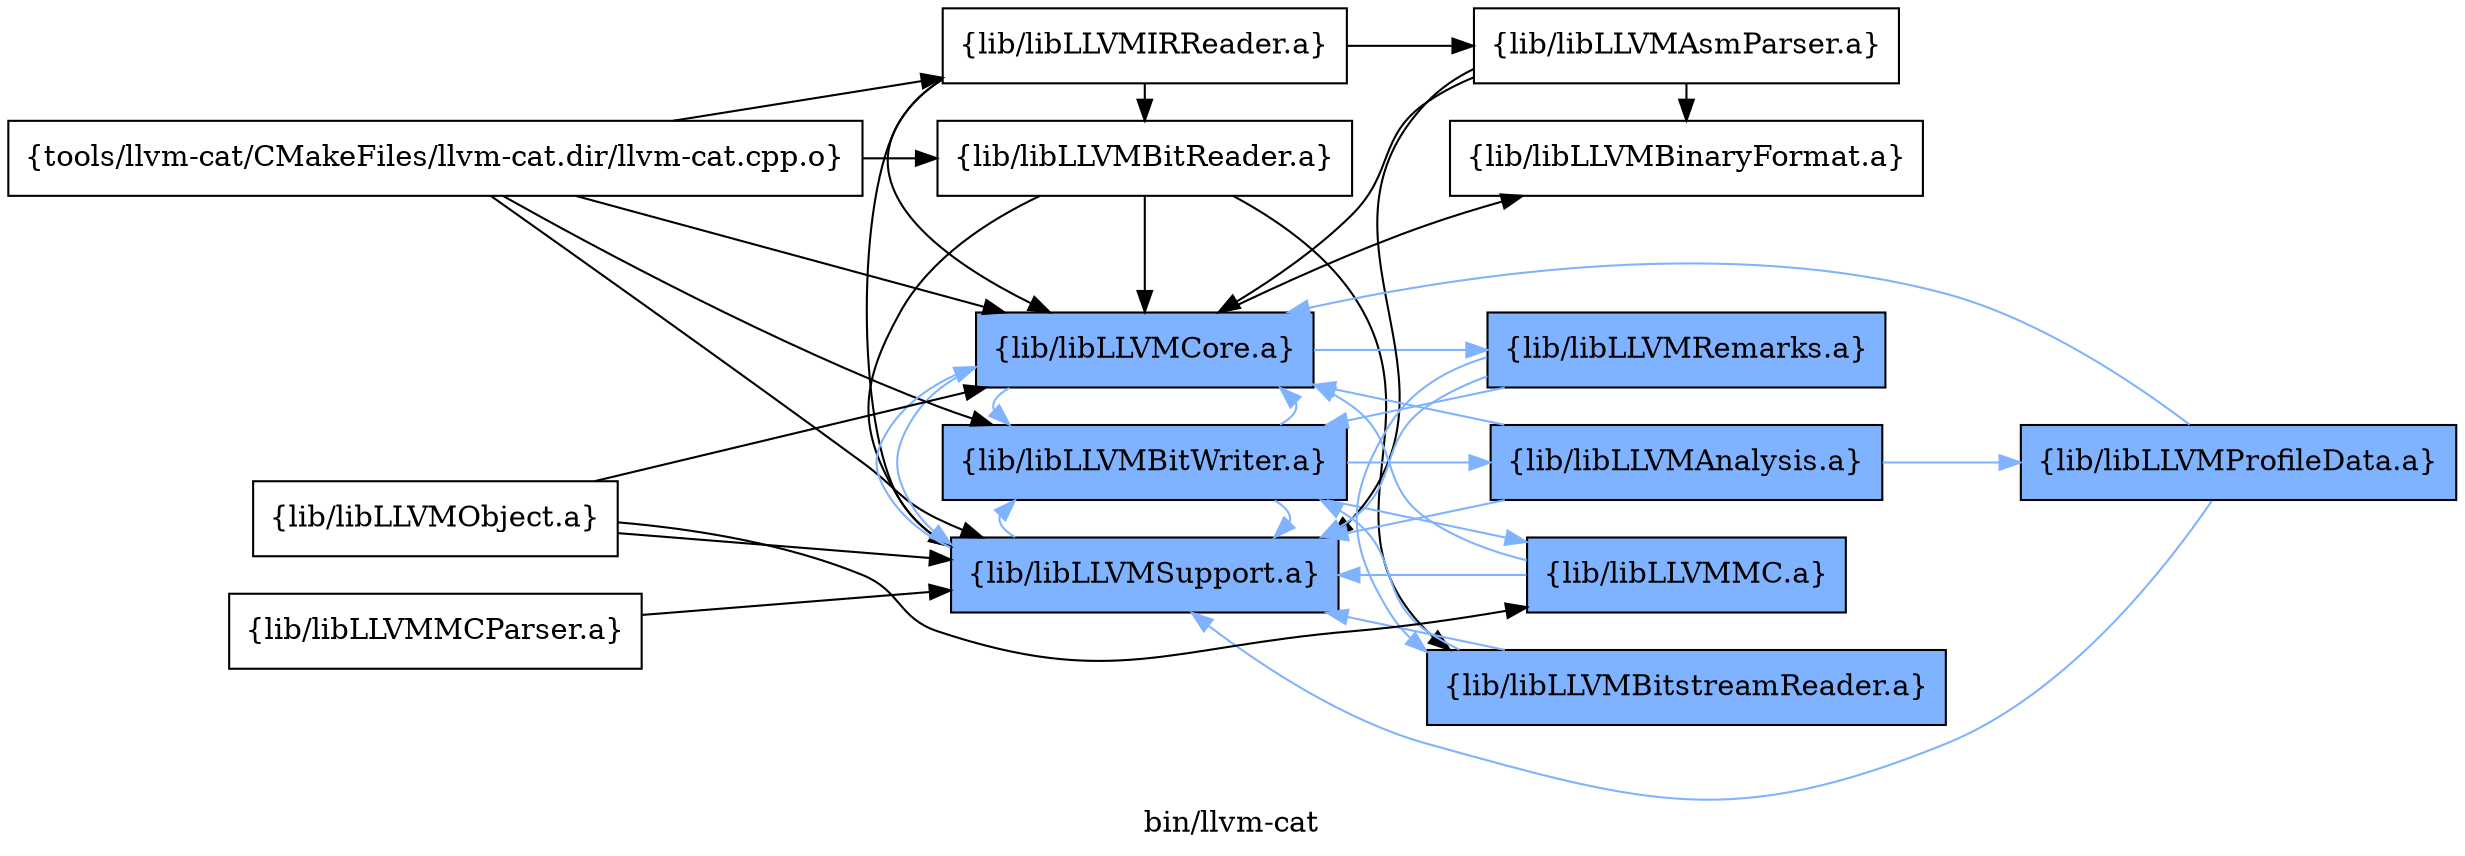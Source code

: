 digraph "bin/llvm-cat" {
	label="bin/llvm-cat";
	rankdir=LR;
	{ rank=same; Node0x55adaf4202c8;  }
	{ rank=same; Node0x55adaf427e88; Node0x55adaf428298; Node0x55adaf4287e8; Node0x55adaf428c98; Node0x55adaf429148;  }
	{ rank=same; Node0x55adaf41f918; Node0x55adaf421948; Node0x55adaf41fe68; Node0x55adaf4223e8; Node0x55adaf423658; Node0x55adaf421718;  }

	Node0x55adaf4202c8 [shape=record,shape=box,group=0,label="{tools/llvm-cat/CMakeFiles/llvm-cat.dir/llvm-cat.cpp.o}"];
	Node0x55adaf4202c8 -> Node0x55adaf427e88;
	Node0x55adaf4202c8 -> Node0x55adaf428298;
	Node0x55adaf4202c8 -> Node0x55adaf4287e8;
	Node0x55adaf4202c8 -> Node0x55adaf428c98;
	Node0x55adaf4202c8 -> Node0x55adaf429148;
	Node0x55adaf427e88 [shape=record,shape=box,group=0,label="{lib/libLLVMIRReader.a}"];
	Node0x55adaf427e88 -> Node0x55adaf428298;
	Node0x55adaf427e88 -> Node0x55adaf428c98;
	Node0x55adaf427e88 -> Node0x55adaf429148;
	Node0x55adaf427e88 -> Node0x55adaf41f918;
	Node0x55adaf428298 [shape=record,shape=box,group=0,label="{lib/libLLVMBitReader.a}"];
	Node0x55adaf428298 -> Node0x55adaf428c98;
	Node0x55adaf428298 -> Node0x55adaf429148;
	Node0x55adaf428298 -> Node0x55adaf421948;
	Node0x55adaf4287e8 [shape=record,shape=box,group=1,style=filled,fillcolor="0.600000 0.5 1",label="{lib/libLLVMBitWriter.a}"];
	Node0x55adaf4287e8 -> Node0x55adaf428c98[color="0.600000 0.5 1"];
	Node0x55adaf4287e8 -> Node0x55adaf429148[color="0.600000 0.5 1"];
	Node0x55adaf4287e8 -> Node0x55adaf41fe68[color="0.600000 0.5 1"];
	Node0x55adaf4287e8 -> Node0x55adaf4223e8[color="0.600000 0.5 1"];
	Node0x55adaf428c98 [shape=record,shape=box,group=1,style=filled,fillcolor="0.600000 0.5 1",label="{lib/libLLVMCore.a}"];
	Node0x55adaf428c98 -> Node0x55adaf429148[color="0.600000 0.5 1"];
	Node0x55adaf428c98 -> Node0x55adaf423658;
	Node0x55adaf428c98 -> Node0x55adaf4287e8[color="0.600000 0.5 1"];
	Node0x55adaf428c98 -> Node0x55adaf421718[color="0.600000 0.5 1"];
	Node0x55adaf429148 [shape=record,shape=box,group=1,style=filled,fillcolor="0.600000 0.5 1",label="{lib/libLLVMSupport.a}"];
	Node0x55adaf429148 -> Node0x55adaf428c98[color="0.600000 0.5 1"];
	Node0x55adaf429148 -> Node0x55adaf4287e8[color="0.600000 0.5 1"];
	Node0x55adaf41f918 [shape=record,shape=box,group=0,label="{lib/libLLVMAsmParser.a}"];
	Node0x55adaf41f918 -> Node0x55adaf428c98;
	Node0x55adaf41f918 -> Node0x55adaf429148;
	Node0x55adaf41f918 -> Node0x55adaf423658;
	Node0x55adaf421948 [shape=record,shape=box,group=1,style=filled,fillcolor="0.600000 0.5 1",label="{lib/libLLVMBitstreamReader.a}"];
	Node0x55adaf421948 -> Node0x55adaf4287e8[color="0.600000 0.5 1"];
	Node0x55adaf421948 -> Node0x55adaf429148[color="0.600000 0.5 1"];
	Node0x55adaf41fe68 [shape=record,shape=box,group=1,style=filled,fillcolor="0.600000 0.5 1",label="{lib/libLLVMAnalysis.a}"];
	Node0x55adaf41fe68 -> Node0x55adaf428c98[color="0.600000 0.5 1"];
	Node0x55adaf41fe68 -> Node0x55adaf429148[color="0.600000 0.5 1"];
	Node0x55adaf41fe68 -> Node0x55adaf420318[color="0.600000 0.5 1"];
	Node0x55adaf4223e8 [shape=record,shape=box,group=1,style=filled,fillcolor="0.600000 0.5 1",label="{lib/libLLVMMC.a}"];
	Node0x55adaf4223e8 -> Node0x55adaf429148[color="0.600000 0.5 1"];
	Node0x55adaf4223e8 -> Node0x55adaf428c98[color="0.600000 0.5 1"];
	Node0x55adaf423658 [shape=record,shape=box,group=0,label="{lib/libLLVMBinaryFormat.a}"];
	Node0x55adaf421718 [shape=record,shape=box,group=1,style=filled,fillcolor="0.600000 0.5 1",label="{lib/libLLVMRemarks.a}"];
	Node0x55adaf421718 -> Node0x55adaf429148[color="0.600000 0.5 1"];
	Node0x55adaf421718 -> Node0x55adaf4287e8[color="0.600000 0.5 1"];
	Node0x55adaf421718 -> Node0x55adaf421948[color="0.600000 0.5 1"];
	Node0x55adaf420318 [shape=record,shape=box,group=1,style=filled,fillcolor="0.600000 0.5 1",label="{lib/libLLVMProfileData.a}"];
	Node0x55adaf420318 -> Node0x55adaf428c98[color="0.600000 0.5 1"];
	Node0x55adaf420318 -> Node0x55adaf429148[color="0.600000 0.5 1"];
	Node0x55adaf4209f8 [shape=record,shape=box,group=0,label="{lib/libLLVMObject.a}"];
	Node0x55adaf4209f8 -> Node0x55adaf428c98;
	Node0x55adaf4209f8 -> Node0x55adaf429148;
	Node0x55adaf4209f8 -> Node0x55adaf4223e8;
	Node0x55adaf421ee8 [shape=record,shape=box,group=0,label="{lib/libLLVMMCParser.a}"];
	Node0x55adaf421ee8 -> Node0x55adaf429148;
}
